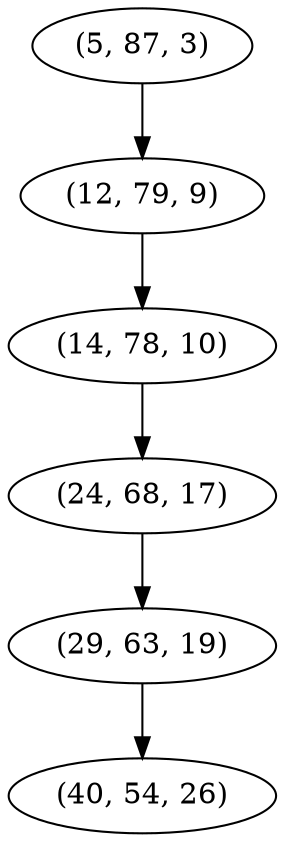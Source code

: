 digraph tree {
    "(5, 87, 3)";
    "(12, 79, 9)";
    "(14, 78, 10)";
    "(24, 68, 17)";
    "(29, 63, 19)";
    "(40, 54, 26)";
    "(5, 87, 3)" -> "(12, 79, 9)";
    "(12, 79, 9)" -> "(14, 78, 10)";
    "(14, 78, 10)" -> "(24, 68, 17)";
    "(24, 68, 17)" -> "(29, 63, 19)";
    "(29, 63, 19)" -> "(40, 54, 26)";
}
